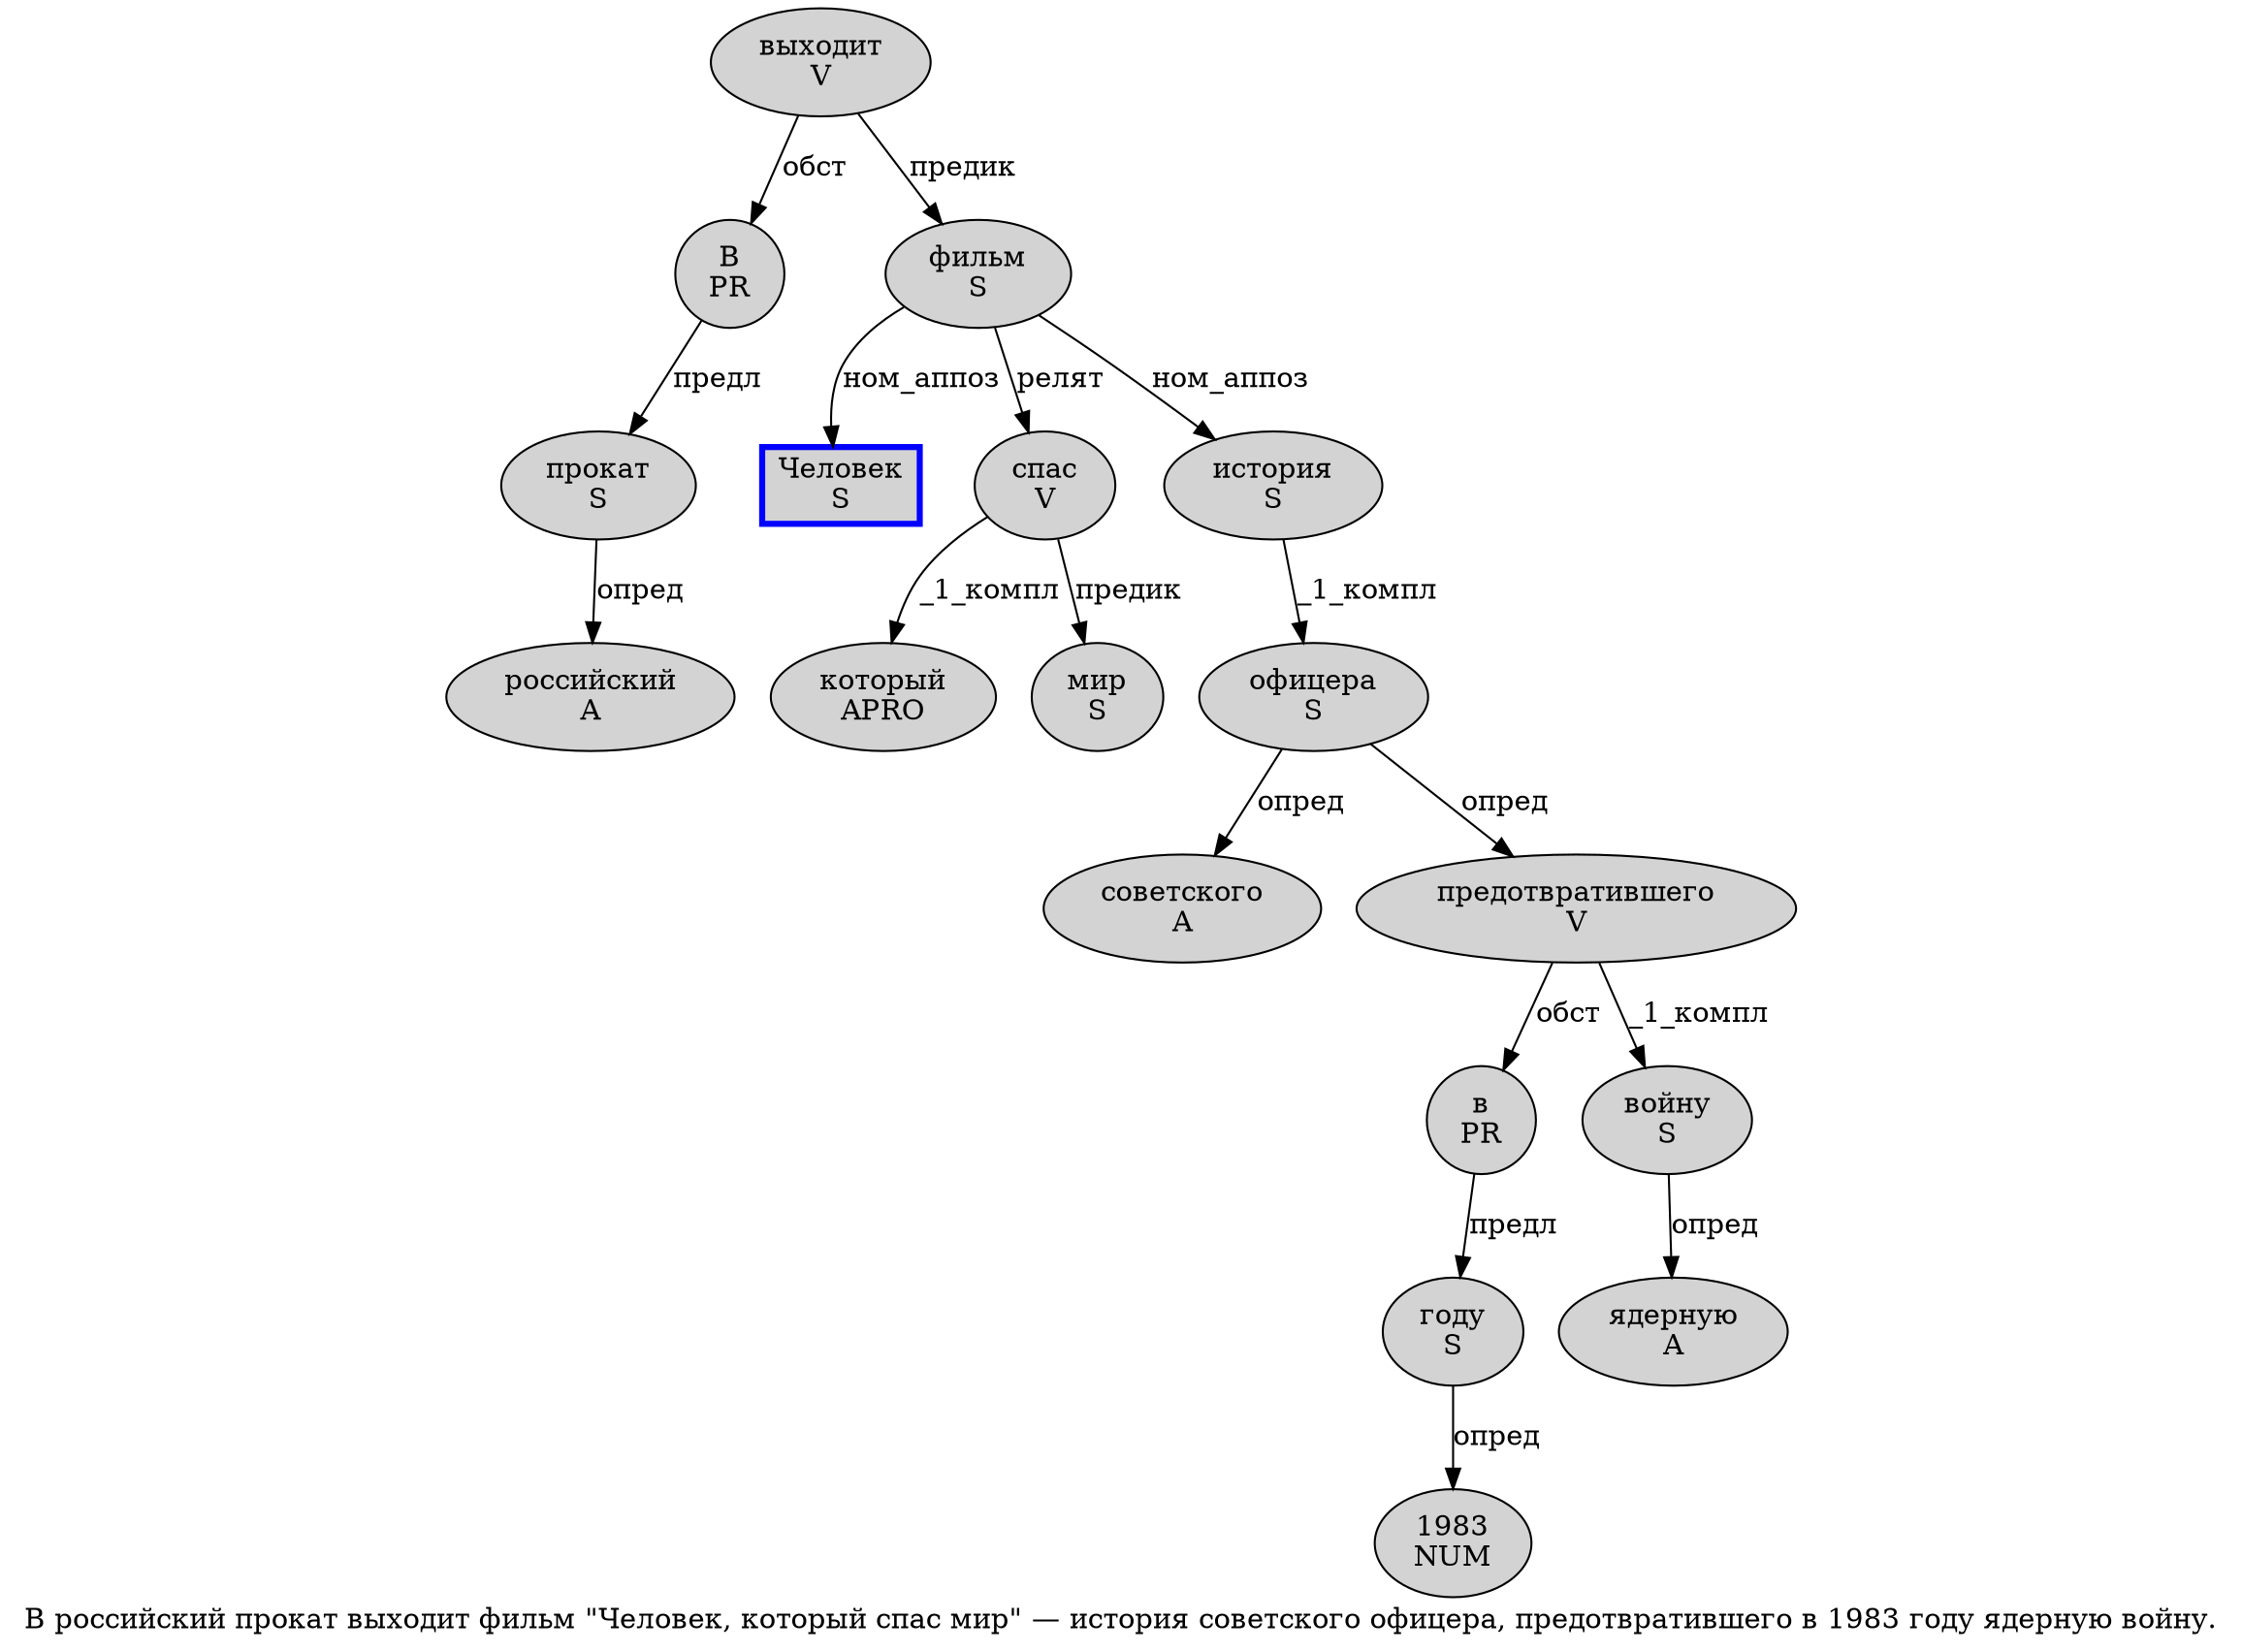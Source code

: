 digraph SENTENCE_1557 {
	graph [label="В российский прокат выходит фильм \"Человек, который спас мир\" — история советского офицера, предотвратившего в 1983 году ядерную войну."]
	node [style=filled]
		0 [label="В
PR" color="" fillcolor=lightgray penwidth=1 shape=ellipse]
		1 [label="российский
A" color="" fillcolor=lightgray penwidth=1 shape=ellipse]
		2 [label="прокат
S" color="" fillcolor=lightgray penwidth=1 shape=ellipse]
		3 [label="выходит
V" color="" fillcolor=lightgray penwidth=1 shape=ellipse]
		4 [label="фильм
S" color="" fillcolor=lightgray penwidth=1 shape=ellipse]
		6 [label="Человек
S" color=blue fillcolor=lightgray penwidth=3 shape=box]
		8 [label="который
APRO" color="" fillcolor=lightgray penwidth=1 shape=ellipse]
		9 [label="спас
V" color="" fillcolor=lightgray penwidth=1 shape=ellipse]
		10 [label="мир
S" color="" fillcolor=lightgray penwidth=1 shape=ellipse]
		13 [label="история
S" color="" fillcolor=lightgray penwidth=1 shape=ellipse]
		14 [label="советского
A" color="" fillcolor=lightgray penwidth=1 shape=ellipse]
		15 [label="офицера
S" color="" fillcolor=lightgray penwidth=1 shape=ellipse]
		17 [label="предотвратившего
V" color="" fillcolor=lightgray penwidth=1 shape=ellipse]
		18 [label="в
PR" color="" fillcolor=lightgray penwidth=1 shape=ellipse]
		19 [label="1983
NUM" color="" fillcolor=lightgray penwidth=1 shape=ellipse]
		20 [label="году
S" color="" fillcolor=lightgray penwidth=1 shape=ellipse]
		21 [label="ядерную
A" color="" fillcolor=lightgray penwidth=1 shape=ellipse]
		22 [label="войну
S" color="" fillcolor=lightgray penwidth=1 shape=ellipse]
			0 -> 2 [label="предл"]
			3 -> 0 [label="обст"]
			3 -> 4 [label="предик"]
			13 -> 15 [label="_1_компл"]
			18 -> 20 [label="предл"]
			2 -> 1 [label="опред"]
			9 -> 8 [label="_1_компл"]
			9 -> 10 [label="предик"]
			22 -> 21 [label="опред"]
			15 -> 14 [label="опред"]
			15 -> 17 [label="опред"]
			17 -> 18 [label="обст"]
			17 -> 22 [label="_1_компл"]
			4 -> 6 [label="ном_аппоз"]
			4 -> 9 [label="релят"]
			4 -> 13 [label="ном_аппоз"]
			20 -> 19 [label="опред"]
}